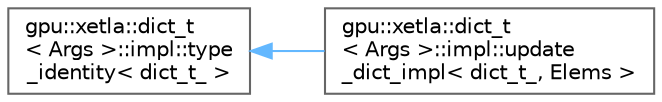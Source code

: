 digraph "Graphical Class Hierarchy"
{
 // LATEX_PDF_SIZE
  bgcolor="transparent";
  edge [fontname=Helvetica,fontsize=10,labelfontname=Helvetica,labelfontsize=10];
  node [fontname=Helvetica,fontsize=10,shape=box,height=0.2,width=0.4];
  rankdir="LR";
  Node0 [id="Node000000",label="gpu::xetla::dict_t\l\< Args \>::impl::type\l_identity\< dict_t_ \>",height=0.2,width=0.4,color="grey40", fillcolor="white", style="filled",URL="$structgpu_1_1xetla_1_1dict__t_1_1impl_1_1type__identity.html",tooltip=" "];
  Node0 -> Node1 [id="edge11_Node000000_Node000001",dir="back",color="steelblue1",style="solid",tooltip=" "];
  Node1 [id="Node000001",label="gpu::xetla::dict_t\l\< Args \>::impl::update\l_dict_impl\< dict_t_, Elems \>",height=0.2,width=0.4,color="grey40", fillcolor="white", style="filled",URL="$structgpu_1_1xetla_1_1dict__t_1_1impl_1_1update__dict__impl.html",tooltip=" "];
}

